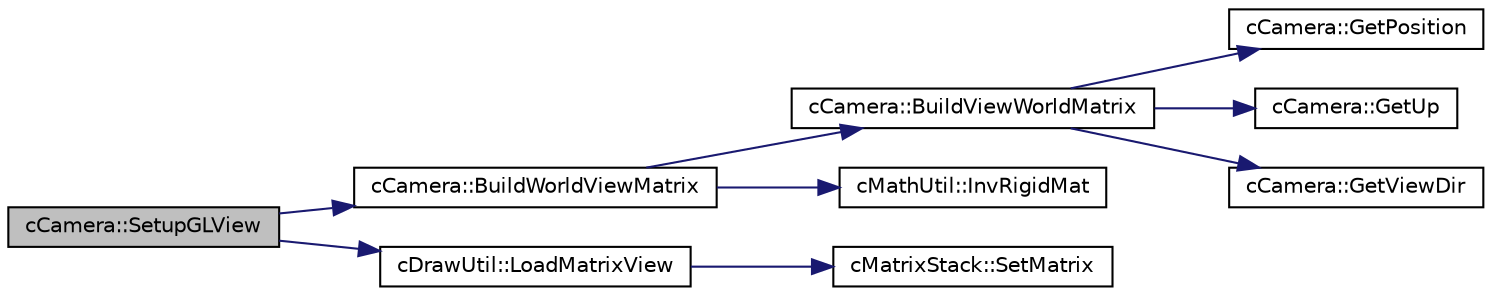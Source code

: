 digraph "cCamera::SetupGLView"
{
 // LATEX_PDF_SIZE
  edge [fontname="Helvetica",fontsize="10",labelfontname="Helvetica",labelfontsize="10"];
  node [fontname="Helvetica",fontsize="10",shape=record];
  rankdir="LR";
  Node1 [label="cCamera::SetupGLView",height=0.2,width=0.4,color="black", fillcolor="grey75", style="filled", fontcolor="black",tooltip=" "];
  Node1 -> Node2 [color="midnightblue",fontsize="10",style="solid",fontname="Helvetica"];
  Node2 [label="cCamera::BuildWorldViewMatrix",height=0.2,width=0.4,color="black", fillcolor="white", style="filled",URL="$classc_camera.html#a1a80f5e092b4fda59de01674378d13fe",tooltip=" "];
  Node2 -> Node3 [color="midnightblue",fontsize="10",style="solid",fontname="Helvetica"];
  Node3 [label="cCamera::BuildViewWorldMatrix",height=0.2,width=0.4,color="black", fillcolor="white", style="filled",URL="$classc_camera.html#abb1c165a7d29540124f7f6a44237a2a7",tooltip=" "];
  Node3 -> Node4 [color="midnightblue",fontsize="10",style="solid",fontname="Helvetica"];
  Node4 [label="cCamera::GetPosition",height=0.2,width=0.4,color="black", fillcolor="white", style="filled",URL="$classc_camera.html#ae717c0a2129047f1fc0a8860237056ae",tooltip=" "];
  Node3 -> Node5 [color="midnightblue",fontsize="10",style="solid",fontname="Helvetica"];
  Node5 [label="cCamera::GetUp",height=0.2,width=0.4,color="black", fillcolor="white", style="filled",URL="$classc_camera.html#a4354ae3977ba3b516cec0b7be3a3400b",tooltip=" "];
  Node3 -> Node6 [color="midnightblue",fontsize="10",style="solid",fontname="Helvetica"];
  Node6 [label="cCamera::GetViewDir",height=0.2,width=0.4,color="black", fillcolor="white", style="filled",URL="$classc_camera.html#afb9647bf9c336ce8b545bfb5b7ed80ce",tooltip=" "];
  Node2 -> Node7 [color="midnightblue",fontsize="10",style="solid",fontname="Helvetica"];
  Node7 [label="cMathUtil::InvRigidMat",height=0.2,width=0.4,color="black", fillcolor="white", style="filled",URL="$classc_math_util.html#a3f41c4c7db3fc5d2bfe3ab3069a0a5cf",tooltip=" "];
  Node1 -> Node8 [color="midnightblue",fontsize="10",style="solid",fontname="Helvetica"];
  Node8 [label="cDrawUtil::LoadMatrixView",height=0.2,width=0.4,color="black", fillcolor="white", style="filled",URL="$classc_draw_util.html#a4b2c54a1d9c8fc8e65e565b470f796e1",tooltip=" "];
  Node8 -> Node9 [color="midnightblue",fontsize="10",style="solid",fontname="Helvetica"];
  Node9 [label="cMatrixStack::SetMatrix",height=0.2,width=0.4,color="black", fillcolor="white", style="filled",URL="$classc_matrix_stack.html#aac860f7ced7d9119d93f1ee712142d35",tooltip=" "];
}
